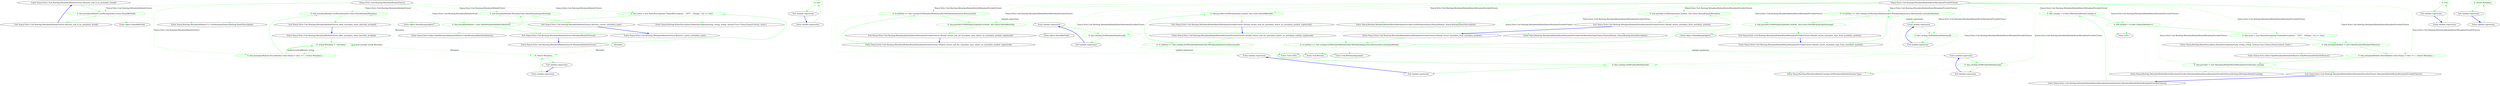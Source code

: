 digraph  {
m0_19 [cluster="Nancy.Tests.Unit.Routing.MetadataModuleFixture.Returns_null_if_no_metadata_found()", file="MetadataModuleFixture.cs", label="Entry Nancy.Tests.Unit.Routing.MetadataModuleFixture.Returns_null_if_no_metadata_found()", span="33-33"];
m0_20 [cluster="Nancy.Tests.Unit.Routing.MetadataModuleFixture.Returns_null_if_no_metadata_found()", color=green, community=0, file="MetadataModuleFixture.cs", label="0: this.metadataModule.GetMetadata(this.route).ShouldBeNull()", span="36-36"];
m0_21 [cluster="Nancy.Tests.Unit.Routing.MetadataModuleFixture.Returns_null_if_no_metadata_found()", file="MetadataModuleFixture.cs", label="Exit Nancy.Tests.Unit.Routing.MetadataModuleFixture.Returns_null_if_no_metadata_found()", span="33-33"];
m0_15 [cluster="object.ShouldEqual(object)", file="MetadataModuleFixture.cs", label="Entry object.ShouldEqual(object)", span="105-105"];
m0_0 [cluster="Nancy.Tests.Unit.Routing.MetadataModuleFixture.MetadataModuleFixture()", file="MetadataModuleFixture.cs", label="Entry Nancy.Tests.Unit.Routing.MetadataModuleFixture.MetadataModuleFixture()", span="13-13"];
m0_1 [cluster="Nancy.Tests.Unit.Routing.MetadataModuleFixture.MetadataModuleFixture()", color=green, community=0, file="MetadataModuleFixture.cs", label="0: this.route = new RouteDescription(''NamedDescription'', ''GET'', ''/things'', ctx => true)", span="15-15"];
m0_2 [cluster="Nancy.Tests.Unit.Routing.MetadataModuleFixture.MetadataModuleFixture()", color=green, community=0, file="MetadataModuleFixture.cs", label="0: this.metadataModule = new FakeMetadataModuleNoRoutes()", span="16-16"];
m0_3 [cluster="Nancy.Tests.Unit.Routing.MetadataModuleFixture.MetadataModuleFixture()", file="MetadataModuleFixture.cs", label="Exit Nancy.Tests.Unit.Routing.MetadataModuleFixture.MetadataModuleFixture()", span="13-13"];
m0_5 [cluster="Nancy.Tests.Fakes.FakeMetadataModuleNoRoutes.FakeMetadataModuleNoRoutes()", file="MetadataModuleFixture.cs", label="Entry Nancy.Tests.Fakes.FakeMetadataModuleNoRoutes.FakeMetadataModuleNoRoutes()", span="4-4"];
m0_22 [cluster="object.ShouldBeNull()", file="MetadataModuleFixture.cs", label="Entry object.ShouldBeNull()", span="145-145"];
m0_14 [cluster="Nancy.Routing.MetadataModule<T>.GetMetadata(Nancy.Routing.RouteDescription)", file="MetadataModuleFixture.cs", label="Entry Nancy.Routing.MetadataModule<T>.GetMetadata(Nancy.Routing.RouteDescription)", span="30-30"];
m0_9 [cluster="Nancy.Tests.Unit.Routing.MetadataModuleFixture.Adds_metadata_when_describe_invoked()", file="MetadataModuleFixture.cs", label="Entry Nancy.Tests.Unit.Routing.MetadataModuleFixture.Adds_metadata_when_describe_invoked()", span="20-20"];
m0_10 [cluster="Nancy.Tests.Unit.Routing.MetadataModuleFixture.Adds_metadata_when_describe_invoked()", color=green, community=0, file="MetadataModuleFixture.cs", label="0: string Metadata = ''metadata''", span="23-23"];
m0_11 [cluster="Nancy.Tests.Unit.Routing.MetadataModuleFixture.Adds_metadata_when_describe_invoked()", color=green, community=0, file="MetadataModuleFixture.cs", label="0: this.metadataModule.Describe[this.route.Name] = desc => { return Metadata; }", span="26-26"];
m0_12 [cluster="Nancy.Tests.Unit.Routing.MetadataModuleFixture.Adds_metadata_when_describe_invoked()", color=green, community=0, file="MetadataModuleFixture.cs", label="0: this.metadataModule.GetMetadata(this.route).ShouldEqual(Metadata)", span="29-29"];
m0_13 [cluster="Nancy.Tests.Unit.Routing.MetadataModuleFixture.Adds_metadata_when_describe_invoked()", file="MetadataModuleFixture.cs", label="Exit Nancy.Tests.Unit.Routing.MetadataModuleFixture.Adds_metadata_when_describe_invoked()", span="20-20"];
m0_4 [cluster="Nancy.Routing.RouteDescription.RouteDescription(string, string, string, System.Func<Nancy.NancyContext, bool>)", file="MetadataModuleFixture.cs", label="Entry Nancy.Routing.RouteDescription.RouteDescription(string, string, string, System.Func<Nancy.NancyContext, bool>)", span="17-17"];
m0_16 [cluster="lambda expression", file="MetadataModuleFixture.cs", label="Entry lambda expression", span="26-26"];
m0_7 [cluster="lambda expression", color=green, community=0, file="MetadataModuleFixture.cs", label="0: true", span="15-15"];
m0_6 [cluster="lambda expression", file="MetadataModuleFixture.cs", label="Entry lambda expression", span="15-15"];
m0_8 [cluster="lambda expression", file="MetadataModuleFixture.cs", label="Exit lambda expression", span="15-15"];
m0_17 [cluster="lambda expression", color=green, community=0, file="MetadataModuleFixture.cs", label="0: return Metadata;", span="26-26"];
m0_18 [cluster="lambda expression", file="MetadataModuleFixture.cs", label="Exit lambda expression", span="26-26"];
m0_23 [cluster="Nancy.Tests.Unit.Routing.MetadataModuleFixture.Returns_correct_metadata_type()", file="MetadataModuleFixture.cs", label="Entry Nancy.Tests.Unit.Routing.MetadataModuleFixture.Returns_correct_metadata_type()", span="40-40"];
m0_24 [cluster="Nancy.Tests.Unit.Routing.MetadataModuleFixture.Returns_correct_metadata_type()", color=green, community=0, file="MetadataModuleFixture.cs", label="0: this.metadataModule.MetadataType.ShouldEqual(typeof(string))", span="42-42"];
m0_25 [cluster="Nancy.Tests.Unit.Routing.MetadataModuleFixture.Returns_correct_metadata_type()", file="MetadataModuleFixture.cs", label="Exit Nancy.Tests.Unit.Routing.MetadataModuleFixture.Returns_correct_metadata_type()", span="40-40"];
m0_26 [file="MetadataModuleFixture.cs", label="Nancy.Tests.Unit.Routing.MetadataModuleFixture", span=""];
m0_27 [file="MetadataModuleFixture.cs", label=Metadata, span=""];
m1_43 [cluster="object.ShouldEqual(object)", file="MetadataModuleRouteMetadataProviderFixture.cs", label="Entry object.ShouldEqual(object)", span="105-105"];
m1_8 [cluster="Unk.>", file="MetadataModuleRouteMetadataProviderFixture.cs", label="Entry Unk.>", span=""];
m1_10 [cluster="Nancy.Tests.Fakes.FakeMetadataModuleNoRoutes.FakeMetadataModuleNoRoutes()", file="MetadataModuleRouteMetadataProviderFixture.cs", label="Entry Nancy.Tests.Fakes.FakeMetadataModuleNoRoutes.FakeMetadataModuleNoRoutes()", span="4-4"];
m1_26 [cluster="object.ShouldBeNull()", file="MetadataModuleRouteMetadataProviderFixture.cs", label="Entry object.ShouldBeNull()", span="145-145"];
m1_30 [cluster="Nancy.Routing.IMetadataModuleCatalog.GetMetadataModule(System.Type)", file="MetadataModuleRouteMetadataProviderFixture.cs", label="Entry Nancy.Routing.IMetadataModuleCatalog.GetMetadataModule(System.Type)", span="14-14"];
m1_47 [cluster="Nancy.Tests.Unit.Routing.MetadataModuleRouteMetadataProviderFixture.Should_return_metadata_from_metadata_module()", file="MetadataModuleRouteMetadataProviderFixture.cs", label="Entry Nancy.Tests.Unit.Routing.MetadataModuleRouteMetadataProviderFixture.Should_return_metadata_from_metadata_module()", span="60-60"];
m1_48 [cluster="Nancy.Tests.Unit.Routing.MetadataModuleRouteMetadataProviderFixture.Should_return_metadata_from_metadata_module()", color=green, community=0, file="MetadataModuleRouteMetadataProviderFixture.cs", label="0: A.CallTo(() => this.catalog.GetMetadataModule(null)).WithAnyArguments().Returns(this.metadataModule)", span="63-63"];
m1_49 [cluster="Nancy.Tests.Unit.Routing.MetadataModuleRouteMetadataProviderFixture.Should_return_metadata_from_metadata_module()", color=green, community=0, file="MetadataModuleRouteMetadataProviderFixture.cs", label="0: this.provider.GetMetadata(this.module, this.route).ShouldEqual(Metadata)", span="66-66"];
m1_50 [cluster="Nancy.Tests.Unit.Routing.MetadataModuleRouteMetadataProviderFixture.Should_return_metadata_from_metadata_module()", file="MetadataModuleRouteMetadataProviderFixture.cs", label="Exit Nancy.Tests.Unit.Routing.MetadataModuleRouteMetadataProviderFixture.Should_return_metadata_from_metadata_module()", span="60-60"];
m1_11 [cluster="Nancy.Routing.MetadataModuleRouteMetadataProvider.MetadataModuleRouteMetadataProvider(Nancy.Routing.IMetadataModuleCatalog)", file="MetadataModuleRouteMetadataProviderFixture.cs", label="Entry Nancy.Routing.MetadataModuleRouteMetadataProvider.MetadataModuleRouteMetadataProvider(Nancy.Routing.IMetadataModuleCatalog)", span="8-8"];
m1_22 [cluster="Unk.CallTo", file="MetadataModuleRouteMetadataProviderFixture.cs", label="Entry Unk.CallTo", span=""];
m1_18 [cluster="Nancy.Tests.Unit.Routing.MetadataModuleRouteMetadataProviderFixture.Should_return_null_for_metadata_type_where_no_metadata_module_registered()", file="MetadataModuleRouteMetadataProviderFixture.cs", label="Entry Nancy.Tests.Unit.Routing.MetadataModuleRouteMetadataProviderFixture.Should_return_null_for_metadata_type_where_no_metadata_module_registered()", span="30-30"];
m1_19 [cluster="Nancy.Tests.Unit.Routing.MetadataModuleRouteMetadataProviderFixture.Should_return_null_for_metadata_type_where_no_metadata_module_registered()", color=green, community=0, file="MetadataModuleRouteMetadataProviderFixture.cs", label="0: A.CallTo(() => this.catalog.GetMetadataModule(null)).WithAnyArguments().Returns(null)", span="33-33"];
m1_20 [cluster="Nancy.Tests.Unit.Routing.MetadataModuleRouteMetadataProviderFixture.Should_return_null_for_metadata_type_where_no_metadata_module_registered()", color=green, community=0, file="MetadataModuleRouteMetadataProviderFixture.cs", label="0: this.provider.GetMetadataType(this.module, this.route).ShouldBeNull()", span="36-36"];
m1_21 [cluster="Nancy.Tests.Unit.Routing.MetadataModuleRouteMetadataProviderFixture.Should_return_null_for_metadata_type_where_no_metadata_module_registered()", file="MetadataModuleRouteMetadataProviderFixture.cs", label="Exit Nancy.Tests.Unit.Routing.MetadataModuleRouteMetadataProviderFixture.Should_return_null_for_metadata_type_where_no_metadata_module_registered()", span="30-30"];
m1_23 [cluster="Unk.WithAnyArguments", file="MetadataModuleRouteMetadataProviderFixture.cs", label="Entry Unk.WithAnyArguments", span=""];
m1_24 [cluster="Unk.Returns", file="MetadataModuleRouteMetadataProviderFixture.cs", label="Entry Unk.Returns", span=""];
m1_31 [cluster="Nancy.Tests.Unit.Routing.MetadataModuleRouteMetadataProviderFixture.Should_return_null_for_metadata_where_no_metadata_module_registered()", file="MetadataModuleRouteMetadataProviderFixture.cs", label="Entry Nancy.Tests.Unit.Routing.MetadataModuleRouteMetadataProviderFixture.Should_return_null_for_metadata_where_no_metadata_module_registered()", span="40-40"];
m1_32 [cluster="Nancy.Tests.Unit.Routing.MetadataModuleRouteMetadataProviderFixture.Should_return_null_for_metadata_where_no_metadata_module_registered()", color=green, community=0, file="MetadataModuleRouteMetadataProviderFixture.cs", label="0: A.CallTo(() => this.catalog.GetMetadataModule(null)).WithAnyArguments().Returns(null)", span="43-43"];
m1_33 [cluster="Nancy.Tests.Unit.Routing.MetadataModuleRouteMetadataProviderFixture.Should_return_null_for_metadata_where_no_metadata_module_registered()", color=green, community=0, file="MetadataModuleRouteMetadataProviderFixture.cs", label="0: this.provider.GetMetadata(this.module, this.route).ShouldBeNull()", span="46-46"];
m1_34 [cluster="Nancy.Tests.Unit.Routing.MetadataModuleRouteMetadataProviderFixture.Should_return_null_for_metadata_where_no_metadata_module_registered()", file="MetadataModuleRouteMetadataProviderFixture.cs", label="Exit Nancy.Tests.Unit.Routing.MetadataModuleRouteMetadataProviderFixture.Should_return_null_for_metadata_where_no_metadata_module_registered()", span="40-40"];
m1_35 [cluster="Nancy.Routing.MetadataModuleRouteMetadataProvider.GetMetadata(Nancy.INancyModule, Nancy.Routing.RouteDescription)", file="MetadataModuleRouteMetadataProviderFixture.cs", label="Entry Nancy.Routing.MetadataModuleRouteMetadataProvider.GetMetadata(Nancy.INancyModule, Nancy.Routing.RouteDescription)", span="20-20"];
m1_9 [cluster="Nancy.Routing.RouteDescription.RouteDescription(string, string, string, System.Func<Nancy.NancyContext, bool>)", file="MetadataModuleRouteMetadataProviderFixture.cs", label="Entry Nancy.Routing.RouteDescription.RouteDescription(string, string, string, System.Func<Nancy.NancyContext, bool>)", span="17-17"];
m1_51 [cluster="lambda expression", file="MetadataModuleRouteMetadataProviderFixture.cs", label="Entry lambda expression", span="63-63"];
m1_13 [cluster="lambda expression", color=green, community=0, file="MetadataModuleRouteMetadataProviderFixture.cs", label="0: true", span="22-22"];
m1_12 [cluster="lambda expression", file="MetadataModuleRouteMetadataProviderFixture.cs", label="Entry lambda expression", span="22-22"];
m1_14 [cluster="lambda expression", file="MetadataModuleRouteMetadataProviderFixture.cs", label="Exit lambda expression", span="22-22"];
m1_16 [cluster="lambda expression", color=green, community=0, file="MetadataModuleRouteMetadataProviderFixture.cs", label="0: return Metadata;", span="24-24"];
m1_15 [cluster="lambda expression", file="MetadataModuleRouteMetadataProviderFixture.cs", label="Entry lambda expression", span="24-24"];
m1_17 [cluster="lambda expression", file="MetadataModuleRouteMetadataProviderFixture.cs", label="Exit lambda expression", span="24-24"];
m1_27 [cluster="lambda expression", file="MetadataModuleRouteMetadataProviderFixture.cs", label="Entry lambda expression", span="33-33"];
m1_28 [cluster="lambda expression", color=green, community=0, file="MetadataModuleRouteMetadataProviderFixture.cs", label="0: this.catalog.GetMetadataModule(null)", span="33-33"];
m1_29 [cluster="lambda expression", file="MetadataModuleRouteMetadataProviderFixture.cs", label="Exit lambda expression", span="33-33"];
m1_36 [cluster="lambda expression", file="MetadataModuleRouteMetadataProviderFixture.cs", label="Entry lambda expression", span="43-43"];
m1_37 [cluster="lambda expression", color=green, community=0, file="MetadataModuleRouteMetadataProviderFixture.cs", label="0: this.catalog.GetMetadataModule(null)", span="43-43"];
m1_38 [cluster="lambda expression", file="MetadataModuleRouteMetadataProviderFixture.cs", label="Exit lambda expression", span="43-43"];
m1_44 [cluster="lambda expression", file="MetadataModuleRouteMetadataProviderFixture.cs", label="Entry lambda expression", span="53-53"];
m1_45 [cluster="lambda expression", color=green, community=0, file="MetadataModuleRouteMetadataProviderFixture.cs", label="0: this.catalog.GetMetadataModule(null)", span="53-53"];
m1_46 [cluster="lambda expression", file="MetadataModuleRouteMetadataProviderFixture.cs", label="Exit lambda expression", span="53-53"];
m1_52 [cluster="lambda expression", color=green, community=0, file="MetadataModuleRouteMetadataProviderFixture.cs", label="0: this.catalog.GetMetadataModule(null)", span="63-63"];
m1_53 [cluster="lambda expression", file="MetadataModuleRouteMetadataProviderFixture.cs", label="Exit lambda expression", span="63-63"];
m1_25 [cluster="Nancy.Routing.MetadataModuleRouteMetadataProvider.GetMetadataType(Nancy.INancyModule, Nancy.Routing.RouteDescription)", file="MetadataModuleRouteMetadataProviderFixture.cs", label="Entry Nancy.Routing.MetadataModuleRouteMetadataProvider.GetMetadataType(Nancy.INancyModule, Nancy.Routing.RouteDescription)", span="13-13"];
m1_39 [cluster="Nancy.Tests.Unit.Routing.MetadataModuleRouteMetadataProviderFixture.Should_return_metadata_type_from_metadata_module()", file="MetadataModuleRouteMetadataProviderFixture.cs", label="Entry Nancy.Tests.Unit.Routing.MetadataModuleRouteMetadataProviderFixture.Should_return_metadata_type_from_metadata_module()", span="50-50"];
m1_40 [cluster="Nancy.Tests.Unit.Routing.MetadataModuleRouteMetadataProviderFixture.Should_return_metadata_type_from_metadata_module()", color=green, community=0, file="MetadataModuleRouteMetadataProviderFixture.cs", label="0: A.CallTo(() => this.catalog.GetMetadataModule(null)).WithAnyArguments().Returns(this.metadataModule)", span="53-53"];
m1_41 [cluster="Nancy.Tests.Unit.Routing.MetadataModuleRouteMetadataProviderFixture.Should_return_metadata_type_from_metadata_module()", color=green, community=0, file="MetadataModuleRouteMetadataProviderFixture.cs", label="0: this.provider.GetMetadataType(this.module, this.route).ShouldEqual(typeof(string))", span="56-56"];
m1_42 [cluster="Nancy.Tests.Unit.Routing.MetadataModuleRouteMetadataProviderFixture.Should_return_metadata_type_from_metadata_module()", file="MetadataModuleRouteMetadataProviderFixture.cs", label="Exit Nancy.Tests.Unit.Routing.MetadataModuleRouteMetadataProviderFixture.Should_return_metadata_type_from_metadata_module()", span="50-50"];
m1_0 [cluster="Nancy.Tests.Unit.Routing.MetadataModuleRouteMetadataProviderFixture.MetadataModuleRouteMetadataProviderFixture()", file="MetadataModuleRouteMetadataProviderFixture.cs", label="Entry Nancy.Tests.Unit.Routing.MetadataModuleRouteMetadataProviderFixture.MetadataModuleRouteMetadataProviderFixture()", span="18-18"];
m1_1 [cluster="Nancy.Tests.Unit.Routing.MetadataModuleRouteMetadataProviderFixture.MetadataModuleRouteMetadataProviderFixture()", color=green, community=0, file="MetadataModuleRouteMetadataProviderFixture.cs", label="0: this.catalog = A.Fake<IMetadataModuleCatalog>()", span="20-20"];
m1_2 [cluster="Nancy.Tests.Unit.Routing.MetadataModuleRouteMetadataProviderFixture.MetadataModuleRouteMetadataProviderFixture()", color=green, community=0, file="MetadataModuleRouteMetadataProviderFixture.cs", label="0: this.module = A.Fake<INancyModule>()", span="21-21"];
m1_3 [cluster="Nancy.Tests.Unit.Routing.MetadataModuleRouteMetadataProviderFixture.MetadataModuleRouteMetadataProviderFixture()", color=green, community=0, file="MetadataModuleRouteMetadataProviderFixture.cs", label="0: this.route = new RouteDescription(''NamedDescription'', ''GET'', ''/things'', ctx => true)", span="22-22"];
m1_4 [cluster="Nancy.Tests.Unit.Routing.MetadataModuleRouteMetadataProviderFixture.MetadataModuleRouteMetadataProviderFixture()", color=green, community=0, file="MetadataModuleRouteMetadataProviderFixture.cs", label="0: this.metadataModule = new FakeMetadataModuleNoRoutes()", span="23-23"];
m1_5 [cluster="Nancy.Tests.Unit.Routing.MetadataModuleRouteMetadataProviderFixture.MetadataModuleRouteMetadataProviderFixture()", color=green, community=0, file="MetadataModuleRouteMetadataProviderFixture.cs", label="0: this.metadataModule.Describe[this.route.Name] = desc => { return Metadata; }", span="24-24"];
m1_6 [cluster="Nancy.Tests.Unit.Routing.MetadataModuleRouteMetadataProviderFixture.MetadataModuleRouteMetadataProviderFixture()", color=green, community=0, file="MetadataModuleRouteMetadataProviderFixture.cs", label="0: this.provider = new MetadataModuleRouteMetadataProvider(this.catalog)", span="26-26"];
m1_7 [cluster="Nancy.Tests.Unit.Routing.MetadataModuleRouteMetadataProviderFixture.MetadataModuleRouteMetadataProviderFixture()", file="MetadataModuleRouteMetadataProviderFixture.cs", label="Exit Nancy.Tests.Unit.Routing.MetadataModuleRouteMetadataProviderFixture.MetadataModuleRouteMetadataProviderFixture()", span="18-18"];
m1_54 [file="MetadataModuleRouteMetadataProviderFixture.cs", label="Nancy.Tests.Unit.Routing.MetadataModuleRouteMetadataProviderFixture", span=""];
m0_19 -> m0_20  [color=green, key=0, style=solid];
m0_20 -> m0_21  [color=green, key=0, style=solid];
m0_20 -> m0_14  [color=green, key=2, style=dotted];
m0_20 -> m0_22  [color=green, key=2, style=dotted];
m0_21 -> m0_19  [color=blue, key=0, style=bold];
m0_0 -> m0_1  [color=green, key=0, style=solid];
m0_1 -> m0_2  [color=green, key=0, style=solid];
m0_1 -> m0_4  [color=green, key=2, style=dotted];
m0_2 -> m0_3  [color=green, key=0, style=solid];
m0_2 -> m0_5  [color=green, key=2, style=dotted];
m0_3 -> m0_0  [color=blue, key=0, style=bold];
m0_9 -> m0_10  [color=green, key=0, style=solid];
m0_10 -> m0_10  [color=green, key=3, label="Local variable string Metadata", style=bold];
m0_10 -> m0_11  [color=green, key=0, style=solid];
m0_10 -> m0_17  [color=green, key=1, label=Metadata, style=dashed];
m0_10 -> m0_12  [color=green, key=1, label=Metadata, style=dashed];
m0_11 -> m0_10  [color=green, key=3, label="method methodReturn string ", style=bold];
m0_11 -> m0_12  [color=green, key=0, style=solid];
m0_12 -> m0_13  [color=green, key=0, style=solid];
m0_12 -> m0_14  [color=green, key=2, style=dotted];
m0_12 -> m0_15  [color=green, key=2, style=dotted];
m0_13 -> m0_9  [color=blue, key=0, style=bold];
m0_16 -> m0_17  [color=green, key=0, style=solid];
m0_7 -> m0_8  [color=green, key=0, style=solid];
m0_6 -> m0_7  [color=green, key=0, style=solid];
m0_8 -> m0_6  [color=blue, key=0, style=bold];
m0_17 -> m0_18  [color=green, key=0, style=solid];
m0_18 -> m0_16  [color=blue, key=0, style=bold];
m0_23 -> m0_24  [color=green, key=0, style=solid];
m0_24 -> m0_25  [color=green, key=0, style=solid];
m0_24 -> m0_15  [color=green, key=2, style=dotted];
m0_25 -> m0_23  [color=blue, key=0, style=bold];
m0_26 -> m0_1  [color=green, key=1, label="Nancy.Tests.Unit.Routing.MetadataModuleFixture", style=dashed];
m0_26 -> m0_2  [color=green, key=1, label="Nancy.Tests.Unit.Routing.MetadataModuleFixture", style=dashed];
m0_26 -> m0_11  [color=green, key=1, label="Nancy.Tests.Unit.Routing.MetadataModuleFixture", style=dashed];
m0_26 -> m0_12  [color=green, key=1, label="Nancy.Tests.Unit.Routing.MetadataModuleFixture", style=dashed];
m0_26 -> m0_20  [color=green, key=1, label="Nancy.Tests.Unit.Routing.MetadataModuleFixture", style=dashed];
m0_26 -> m0_24  [color=green, key=1, label="Nancy.Tests.Unit.Routing.MetadataModuleFixture", style=dashed];
m0_27 -> m0_17  [color=green, key=1, label=Metadata, style=dashed];
m1_47 -> m1_48  [color=green, key=0, style=solid];
m1_48 -> m1_49  [color=green, key=0, style=solid];
m1_48 -> m1_22  [color=green, key=2, style=dotted];
m1_48 -> m1_23  [color=green, key=2, style=dotted];
m1_48 -> m1_24  [color=green, key=2, style=dotted];
m1_48 -> m1_51  [color=green, key=1, label="lambda expression", style=dashed];
m1_49 -> m1_50  [color=green, key=0, style=solid];
m1_49 -> m1_35  [color=green, key=2, style=dotted];
m1_49 -> m1_43  [color=green, key=2, style=dotted];
m1_50 -> m1_47  [color=blue, key=0, style=bold];
m1_18 -> m1_19  [color=green, key=0, style=solid];
m1_19 -> m1_20  [color=green, key=0, style=solid];
m1_19 -> m1_22  [color=green, key=2, style=dotted];
m1_19 -> m1_23  [color=green, key=2, style=dotted];
m1_19 -> m1_24  [color=green, key=2, style=dotted];
m1_19 -> m1_27  [color=green, key=1, label="lambda expression", style=dashed];
m1_20 -> m1_21  [color=green, key=0, style=solid];
m1_20 -> m1_25  [color=green, key=2, style=dotted];
m1_20 -> m1_26  [color=green, key=2, style=dotted];
m1_21 -> m1_18  [color=blue, key=0, style=bold];
m1_31 -> m1_32  [color=green, key=0, style=solid];
m1_32 -> m1_33  [color=green, key=0, style=solid];
m1_32 -> m1_22  [color=green, key=2, style=dotted];
m1_32 -> m1_23  [color=green, key=2, style=dotted];
m1_32 -> m1_24  [color=green, key=2, style=dotted];
m1_32 -> m1_36  [color=green, key=1, label="lambda expression", style=dashed];
m1_33 -> m1_34  [color=green, key=0, style=solid];
m1_33 -> m1_35  [color=green, key=2, style=dotted];
m1_33 -> m1_26  [color=green, key=2, style=dotted];
m1_34 -> m1_31  [color=blue, key=0, style=bold];
m1_51 -> m1_52  [color=green, key=0, style=solid];
m1_13 -> m1_14  [color=green, key=0, style=solid];
m1_12 -> m1_13  [color=green, key=0, style=solid];
m1_14 -> m1_12  [color=blue, key=0, style=bold];
m1_16 -> m1_17  [color=green, key=0, style=solid];
m1_15 -> m1_16  [color=green, key=0, style=solid];
m1_17 -> m1_15  [color=blue, key=0, style=bold];
m1_27 -> m1_28  [color=green, key=0, style=solid];
m1_28 -> m1_29  [color=green, key=0, style=solid];
m1_28 -> m1_30  [color=green, key=2, style=dotted];
m1_29 -> m1_27  [color=blue, key=0, style=bold];
m1_36 -> m1_37  [color=green, key=0, style=solid];
m1_37 -> m1_38  [color=green, key=0, style=solid];
m1_37 -> m1_30  [color=green, key=2, style=dotted];
m1_38 -> m1_36  [color=blue, key=0, style=bold];
m1_44 -> m1_45  [color=green, key=0, style=solid];
m1_45 -> m1_46  [color=green, key=0, style=solid];
m1_45 -> m1_30  [color=green, key=2, style=dotted];
m1_46 -> m1_44  [color=blue, key=0, style=bold];
m1_52 -> m1_53  [color=green, key=0, style=solid];
m1_52 -> m1_30  [color=green, key=2, style=dotted];
m1_53 -> m1_51  [color=blue, key=0, style=bold];
m1_39 -> m1_40  [color=green, key=0, style=solid];
m1_40 -> m1_41  [color=green, key=0, style=solid];
m1_40 -> m1_22  [color=green, key=2, style=dotted];
m1_40 -> m1_23  [color=green, key=2, style=dotted];
m1_40 -> m1_24  [color=green, key=2, style=dotted];
m1_40 -> m1_44  [color=green, key=1, label="lambda expression", style=dashed];
m1_41 -> m1_42  [color=green, key=0, style=solid];
m1_41 -> m1_25  [color=green, key=2, style=dotted];
m1_41 -> m1_43  [color=green, key=2, style=dotted];
m1_42 -> m1_39  [color=blue, key=0, style=bold];
m1_0 -> m1_1  [color=green, key=0, style=solid];
m1_1 -> m1_2  [color=green, key=0, style=solid];
m1_1 -> m1_8  [color=green, key=2, style=dotted];
m1_2 -> m1_3  [color=green, key=0, style=solid];
m1_2 -> m1_8  [color=green, key=2, style=dotted];
m1_3 -> m1_4  [color=green, key=0, style=solid];
m1_3 -> m1_9  [color=green, key=2, style=dotted];
m1_4 -> m1_5  [color=green, key=0, style=solid];
m1_4 -> m1_10  [color=green, key=2, style=dotted];
m1_5 -> m1_6  [color=green, key=0, style=solid];
m1_6 -> m1_7  [color=green, key=0, style=solid];
m1_6 -> m1_11  [color=green, key=2, style=dotted];
m1_7 -> m1_0  [color=blue, key=0, style=bold];
m1_54 -> m1_1  [color=green, key=1, label="Nancy.Tests.Unit.Routing.MetadataModuleRouteMetadataProviderFixture", style=dashed];
m1_54 -> m1_2  [color=green, key=1, label="Nancy.Tests.Unit.Routing.MetadataModuleRouteMetadataProviderFixture", style=dashed];
m1_54 -> m1_3  [color=green, key=1, label="Nancy.Tests.Unit.Routing.MetadataModuleRouteMetadataProviderFixture", style=dashed];
m1_54 -> m1_4  [color=green, key=1, label="Nancy.Tests.Unit.Routing.MetadataModuleRouteMetadataProviderFixture", style=dashed];
m1_54 -> m1_5  [color=green, key=1, label="Nancy.Tests.Unit.Routing.MetadataModuleRouteMetadataProviderFixture", style=dashed];
m1_54 -> m1_6  [color=green, key=1, label="Nancy.Tests.Unit.Routing.MetadataModuleRouteMetadataProviderFixture", style=dashed];
m1_54 -> m1_19  [color=green, key=1, label="Nancy.Tests.Unit.Routing.MetadataModuleRouteMetadataProviderFixture", style=dashed];
m1_54 -> m1_20  [color=green, key=1, label="Nancy.Tests.Unit.Routing.MetadataModuleRouteMetadataProviderFixture", style=dashed];
m1_54 -> m1_28  [color=green, key=1, label="Nancy.Tests.Unit.Routing.MetadataModuleRouteMetadataProviderFixture", style=dashed];
m1_54 -> m1_32  [color=green, key=1, label="Nancy.Tests.Unit.Routing.MetadataModuleRouteMetadataProviderFixture", style=dashed];
m1_54 -> m1_33  [color=green, key=1, label="Nancy.Tests.Unit.Routing.MetadataModuleRouteMetadataProviderFixture", style=dashed];
m1_54 -> m1_37  [color=green, key=1, label="Nancy.Tests.Unit.Routing.MetadataModuleRouteMetadataProviderFixture", style=dashed];
m1_54 -> m1_40  [color=green, key=1, label="Nancy.Tests.Unit.Routing.MetadataModuleRouteMetadataProviderFixture", style=dashed];
m1_54 -> m1_41  [color=green, key=1, label="Nancy.Tests.Unit.Routing.MetadataModuleRouteMetadataProviderFixture", style=dashed];
m1_54 -> m1_45  [color=green, key=1, label="Nancy.Tests.Unit.Routing.MetadataModuleRouteMetadataProviderFixture", style=dashed];
m1_54 -> m1_48  [color=green, key=1, label="Nancy.Tests.Unit.Routing.MetadataModuleRouteMetadataProviderFixture", style=dashed];
m1_54 -> m1_49  [color=green, key=1, label="Nancy.Tests.Unit.Routing.MetadataModuleRouteMetadataProviderFixture", style=dashed];
m1_54 -> m1_52  [color=green, key=1, label="Nancy.Tests.Unit.Routing.MetadataModuleRouteMetadataProviderFixture", style=dashed];
}
